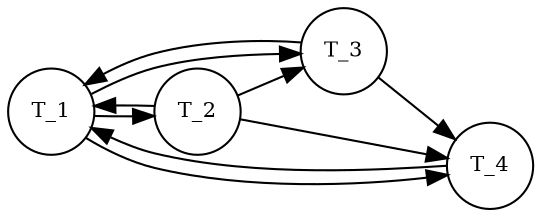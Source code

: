 digraph G {
	graph [ranksep=0.4, nodesep=0.1,rankdir=LR]
 	 node [shape=circle,fontsize=10];
	"T_1" -> "T_2" -> "T_3" -> "T_4"
	"T_1" -> "T_3"
	"T_2" -> "T_4"
	"T_1" -> "T_4"
	"T_2" -> "T_1"
	"T_4" -> "T_1"
	"T_3" -> "T_1"
}